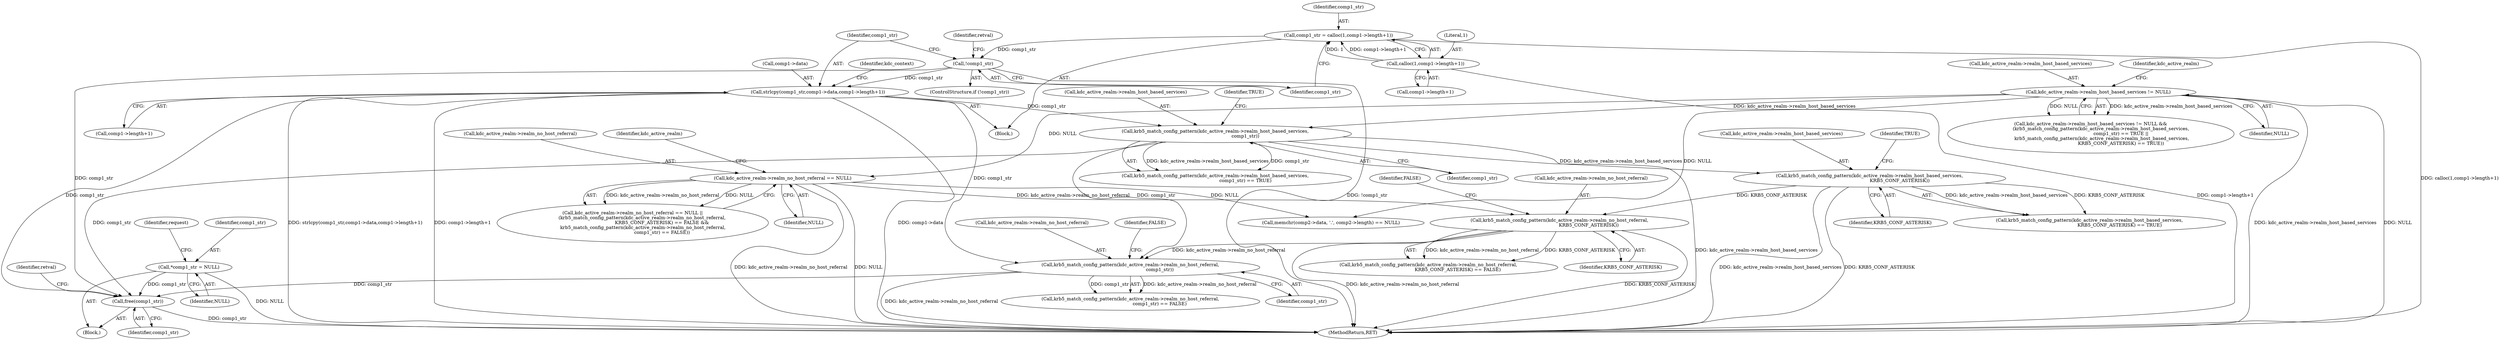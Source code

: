 digraph "0_krb5_8ee70ec63931d1e38567905387ab9b1d45734d81@API" {
"1000396" [label="(Call,free(comp1_str))"];
"1000185" [label="(Call,strlcpy(comp1_str,comp1->data,comp1->length+1))"];
"1000178" [label="(Call,!comp1_str)"];
"1000168" [label="(Call,comp1_str = calloc(1,comp1->length+1))"];
"1000170" [label="(Call,calloc(1,comp1->length+1))"];
"1000229" [label="(Call,krb5_match_config_pattern(kdc_active_realm->realm_host_based_services,\n                                         comp1_str))"];
"1000222" [label="(Call,kdc_active_realm->realm_host_based_services != NULL)"];
"1000257" [label="(Call,krb5_match_config_pattern(kdc_active_realm->realm_no_host_referral,\n                                        comp1_str))"];
"1000250" [label="(Call,krb5_match_config_pattern(kdc_active_realm->realm_no_host_referral,\n                                        KRB5_CONF_ASTERISK))"];
"1000243" [label="(Call,kdc_active_realm->realm_no_host_referral == NULL)"];
"1000236" [label="(Call,krb5_match_config_pattern(kdc_active_realm->realm_host_based_services,\n                                         KRB5_CONF_ASTERISK))"];
"1000127" [label="(Call,*comp1_str = NULL)"];
"1000241" [label="(Identifier,TRUE)"];
"1000223" [label="(Call,kdc_active_realm->realm_host_based_services)"];
"1000185" [label="(Call,strlcpy(comp1_str,comp1->data,comp1->length+1))"];
"1000228" [label="(Call,krb5_match_config_pattern(kdc_active_realm->realm_host_based_services,\n                                         comp1_str) == TRUE)"];
"1000236" [label="(Call,krb5_match_config_pattern(kdc_active_realm->realm_host_based_services,\n                                         KRB5_CONF_ASTERISK))"];
"1000151" [label="(Block,)"];
"1000230" [label="(Call,kdc_active_realm->realm_host_based_services)"];
"1000187" [label="(Call,comp1->data)"];
"1000179" [label="(Identifier,comp1_str)"];
"1000233" [label="(Identifier,comp1_str)"];
"1000247" [label="(Identifier,NULL)"];
"1000107" [label="(Block,)"];
"1000172" [label="(Call,comp1->length+1)"];
"1000255" [label="(Identifier,FALSE)"];
"1000178" [label="(Call,!comp1_str)"];
"1000231" [label="(Identifier,kdc_active_realm)"];
"1000177" [label="(ControlStructure,if (!comp1_str))"];
"1000399" [label="(Identifier,retval)"];
"1000234" [label="(Identifier,TRUE)"];
"1000168" [label="(Call,comp1_str = calloc(1,comp1->length+1))"];
"1000221" [label="(Call,kdc_active_realm->realm_host_based_services != NULL &&\n              (krb5_match_config_pattern(kdc_active_realm->realm_host_based_services,\n                                         comp1_str) == TRUE ||\n               krb5_match_config_pattern(kdc_active_realm->realm_host_based_services,\n                                         KRB5_CONF_ASTERISK) == TRUE))"];
"1000265" [label="(Call,memchr(comp2->data, '.', comp2->length) == NULL)"];
"1000251" [label="(Call,kdc_active_realm->realm_no_host_referral)"];
"1000171" [label="(Literal,1)"];
"1000169" [label="(Identifier,comp1_str)"];
"1000242" [label="(Call,kdc_active_realm->realm_no_host_referral == NULL ||\n             (krb5_match_config_pattern(kdc_active_realm->realm_no_host_referral,\n                                        KRB5_CONF_ASTERISK) == FALSE &&\n              krb5_match_config_pattern(kdc_active_realm->realm_no_host_referral,\n                                        comp1_str) == FALSE))"];
"1000235" [label="(Call,krb5_match_config_pattern(kdc_active_realm->realm_host_based_services,\n                                         KRB5_CONF_ASTERISK) == TRUE)"];
"1000129" [label="(Identifier,NULL)"];
"1000200" [label="(Identifier,kdc_context)"];
"1000261" [label="(Identifier,comp1_str)"];
"1000397" [label="(Identifier,comp1_str)"];
"1000258" [label="(Call,kdc_active_realm->realm_no_host_referral)"];
"1000249" [label="(Call,krb5_match_config_pattern(kdc_active_realm->realm_no_host_referral,\n                                        KRB5_CONF_ASTERISK) == FALSE)"];
"1000237" [label="(Call,kdc_active_realm->realm_host_based_services)"];
"1000262" [label="(Identifier,FALSE)"];
"1000256" [label="(Call,krb5_match_config_pattern(kdc_active_realm->realm_no_host_referral,\n                                        comp1_str) == FALSE)"];
"1000226" [label="(Identifier,NULL)"];
"1000229" [label="(Call,krb5_match_config_pattern(kdc_active_realm->realm_host_based_services,\n                                         comp1_str))"];
"1000244" [label="(Call,kdc_active_realm->realm_no_host_referral)"];
"1000127" [label="(Call,*comp1_str = NULL)"];
"1000252" [label="(Identifier,kdc_active_realm)"];
"1000182" [label="(Identifier,retval)"];
"1000250" [label="(Call,krb5_match_config_pattern(kdc_active_realm->realm_no_host_referral,\n                                        KRB5_CONF_ASTERISK))"];
"1000243" [label="(Call,kdc_active_realm->realm_no_host_referral == NULL)"];
"1000257" [label="(Call,krb5_match_config_pattern(kdc_active_realm->realm_no_host_referral,\n                                        comp1_str))"];
"1000254" [label="(Identifier,KRB5_CONF_ASTERISK)"];
"1000396" [label="(Call,free(comp1_str))"];
"1000240" [label="(Identifier,KRB5_CONF_ASTERISK)"];
"1000186" [label="(Identifier,comp1_str)"];
"1000170" [label="(Call,calloc(1,comp1->length+1))"];
"1000128" [label="(Identifier,comp1_str)"];
"1000190" [label="(Call,comp1->length+1)"];
"1000222" [label="(Call,kdc_active_realm->realm_host_based_services != NULL)"];
"1000400" [label="(MethodReturn,RET)"];
"1000134" [label="(Identifier,request)"];
"1000396" -> "1000107"  [label="AST: "];
"1000396" -> "1000397"  [label="CFG: "];
"1000397" -> "1000396"  [label="AST: "];
"1000399" -> "1000396"  [label="CFG: "];
"1000396" -> "1000400"  [label="DDG: comp1_str"];
"1000185" -> "1000396"  [label="DDG: comp1_str"];
"1000229" -> "1000396"  [label="DDG: comp1_str"];
"1000178" -> "1000396"  [label="DDG: comp1_str"];
"1000257" -> "1000396"  [label="DDG: comp1_str"];
"1000127" -> "1000396"  [label="DDG: comp1_str"];
"1000185" -> "1000151"  [label="AST: "];
"1000185" -> "1000190"  [label="CFG: "];
"1000186" -> "1000185"  [label="AST: "];
"1000187" -> "1000185"  [label="AST: "];
"1000190" -> "1000185"  [label="AST: "];
"1000200" -> "1000185"  [label="CFG: "];
"1000185" -> "1000400"  [label="DDG: comp1->data"];
"1000185" -> "1000400"  [label="DDG: strlcpy(comp1_str,comp1->data,comp1->length+1)"];
"1000185" -> "1000400"  [label="DDG: comp1->length+1"];
"1000178" -> "1000185"  [label="DDG: comp1_str"];
"1000185" -> "1000229"  [label="DDG: comp1_str"];
"1000185" -> "1000257"  [label="DDG: comp1_str"];
"1000178" -> "1000177"  [label="AST: "];
"1000178" -> "1000179"  [label="CFG: "];
"1000179" -> "1000178"  [label="AST: "];
"1000182" -> "1000178"  [label="CFG: "];
"1000186" -> "1000178"  [label="CFG: "];
"1000178" -> "1000400"  [label="DDG: !comp1_str"];
"1000168" -> "1000178"  [label="DDG: comp1_str"];
"1000168" -> "1000151"  [label="AST: "];
"1000168" -> "1000170"  [label="CFG: "];
"1000169" -> "1000168"  [label="AST: "];
"1000170" -> "1000168"  [label="AST: "];
"1000179" -> "1000168"  [label="CFG: "];
"1000168" -> "1000400"  [label="DDG: calloc(1,comp1->length+1)"];
"1000170" -> "1000168"  [label="DDG: 1"];
"1000170" -> "1000168"  [label="DDG: comp1->length+1"];
"1000170" -> "1000172"  [label="CFG: "];
"1000171" -> "1000170"  [label="AST: "];
"1000172" -> "1000170"  [label="AST: "];
"1000170" -> "1000400"  [label="DDG: comp1->length+1"];
"1000229" -> "1000228"  [label="AST: "];
"1000229" -> "1000233"  [label="CFG: "];
"1000230" -> "1000229"  [label="AST: "];
"1000233" -> "1000229"  [label="AST: "];
"1000234" -> "1000229"  [label="CFG: "];
"1000229" -> "1000400"  [label="DDG: kdc_active_realm->realm_host_based_services"];
"1000229" -> "1000228"  [label="DDG: kdc_active_realm->realm_host_based_services"];
"1000229" -> "1000228"  [label="DDG: comp1_str"];
"1000222" -> "1000229"  [label="DDG: kdc_active_realm->realm_host_based_services"];
"1000229" -> "1000236"  [label="DDG: kdc_active_realm->realm_host_based_services"];
"1000229" -> "1000257"  [label="DDG: comp1_str"];
"1000222" -> "1000221"  [label="AST: "];
"1000222" -> "1000226"  [label="CFG: "];
"1000223" -> "1000222"  [label="AST: "];
"1000226" -> "1000222"  [label="AST: "];
"1000231" -> "1000222"  [label="CFG: "];
"1000221" -> "1000222"  [label="CFG: "];
"1000222" -> "1000400"  [label="DDG: kdc_active_realm->realm_host_based_services"];
"1000222" -> "1000400"  [label="DDG: NULL"];
"1000222" -> "1000221"  [label="DDG: kdc_active_realm->realm_host_based_services"];
"1000222" -> "1000221"  [label="DDG: NULL"];
"1000222" -> "1000243"  [label="DDG: NULL"];
"1000222" -> "1000265"  [label="DDG: NULL"];
"1000257" -> "1000256"  [label="AST: "];
"1000257" -> "1000261"  [label="CFG: "];
"1000258" -> "1000257"  [label="AST: "];
"1000261" -> "1000257"  [label="AST: "];
"1000262" -> "1000257"  [label="CFG: "];
"1000257" -> "1000400"  [label="DDG: kdc_active_realm->realm_no_host_referral"];
"1000257" -> "1000256"  [label="DDG: kdc_active_realm->realm_no_host_referral"];
"1000257" -> "1000256"  [label="DDG: comp1_str"];
"1000250" -> "1000257"  [label="DDG: kdc_active_realm->realm_no_host_referral"];
"1000250" -> "1000249"  [label="AST: "];
"1000250" -> "1000254"  [label="CFG: "];
"1000251" -> "1000250"  [label="AST: "];
"1000254" -> "1000250"  [label="AST: "];
"1000255" -> "1000250"  [label="CFG: "];
"1000250" -> "1000400"  [label="DDG: kdc_active_realm->realm_no_host_referral"];
"1000250" -> "1000400"  [label="DDG: KRB5_CONF_ASTERISK"];
"1000250" -> "1000249"  [label="DDG: kdc_active_realm->realm_no_host_referral"];
"1000250" -> "1000249"  [label="DDG: KRB5_CONF_ASTERISK"];
"1000243" -> "1000250"  [label="DDG: kdc_active_realm->realm_no_host_referral"];
"1000236" -> "1000250"  [label="DDG: KRB5_CONF_ASTERISK"];
"1000243" -> "1000242"  [label="AST: "];
"1000243" -> "1000247"  [label="CFG: "];
"1000244" -> "1000243"  [label="AST: "];
"1000247" -> "1000243"  [label="AST: "];
"1000252" -> "1000243"  [label="CFG: "];
"1000242" -> "1000243"  [label="CFG: "];
"1000243" -> "1000400"  [label="DDG: kdc_active_realm->realm_no_host_referral"];
"1000243" -> "1000400"  [label="DDG: NULL"];
"1000243" -> "1000242"  [label="DDG: kdc_active_realm->realm_no_host_referral"];
"1000243" -> "1000242"  [label="DDG: NULL"];
"1000243" -> "1000265"  [label="DDG: NULL"];
"1000236" -> "1000235"  [label="AST: "];
"1000236" -> "1000240"  [label="CFG: "];
"1000237" -> "1000236"  [label="AST: "];
"1000240" -> "1000236"  [label="AST: "];
"1000241" -> "1000236"  [label="CFG: "];
"1000236" -> "1000400"  [label="DDG: kdc_active_realm->realm_host_based_services"];
"1000236" -> "1000400"  [label="DDG: KRB5_CONF_ASTERISK"];
"1000236" -> "1000235"  [label="DDG: kdc_active_realm->realm_host_based_services"];
"1000236" -> "1000235"  [label="DDG: KRB5_CONF_ASTERISK"];
"1000127" -> "1000107"  [label="AST: "];
"1000127" -> "1000129"  [label="CFG: "];
"1000128" -> "1000127"  [label="AST: "];
"1000129" -> "1000127"  [label="AST: "];
"1000134" -> "1000127"  [label="CFG: "];
"1000127" -> "1000400"  [label="DDG: NULL"];
}
